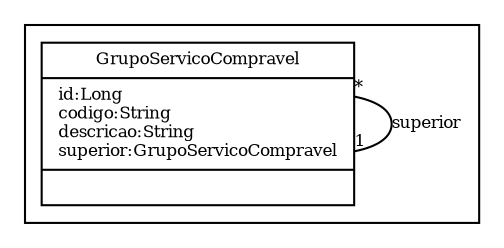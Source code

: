 digraph G{
fontname = "Times-Roman"
fontsize = 8

node [
        fontname = "Times-Roman"
        fontsize = 8
        shape = "record"
]

edge [
        fontname = "Times-Roman"
        fontsize = 8
]

subgraph clusterGRUPO_DE_SERVICO
{
GrupoServicoCompravel [label = "{GrupoServicoCompravel|id:Long\lcodigo:String\ldescricao:String\lsuperior:GrupoServicoCompravel\l|\l}"]
}
edge [arrowhead = "none" headlabel = "1" taillabel = "*"] GrupoServicoCompravel -> GrupoServicoCompravel [label = "superior"]
}
